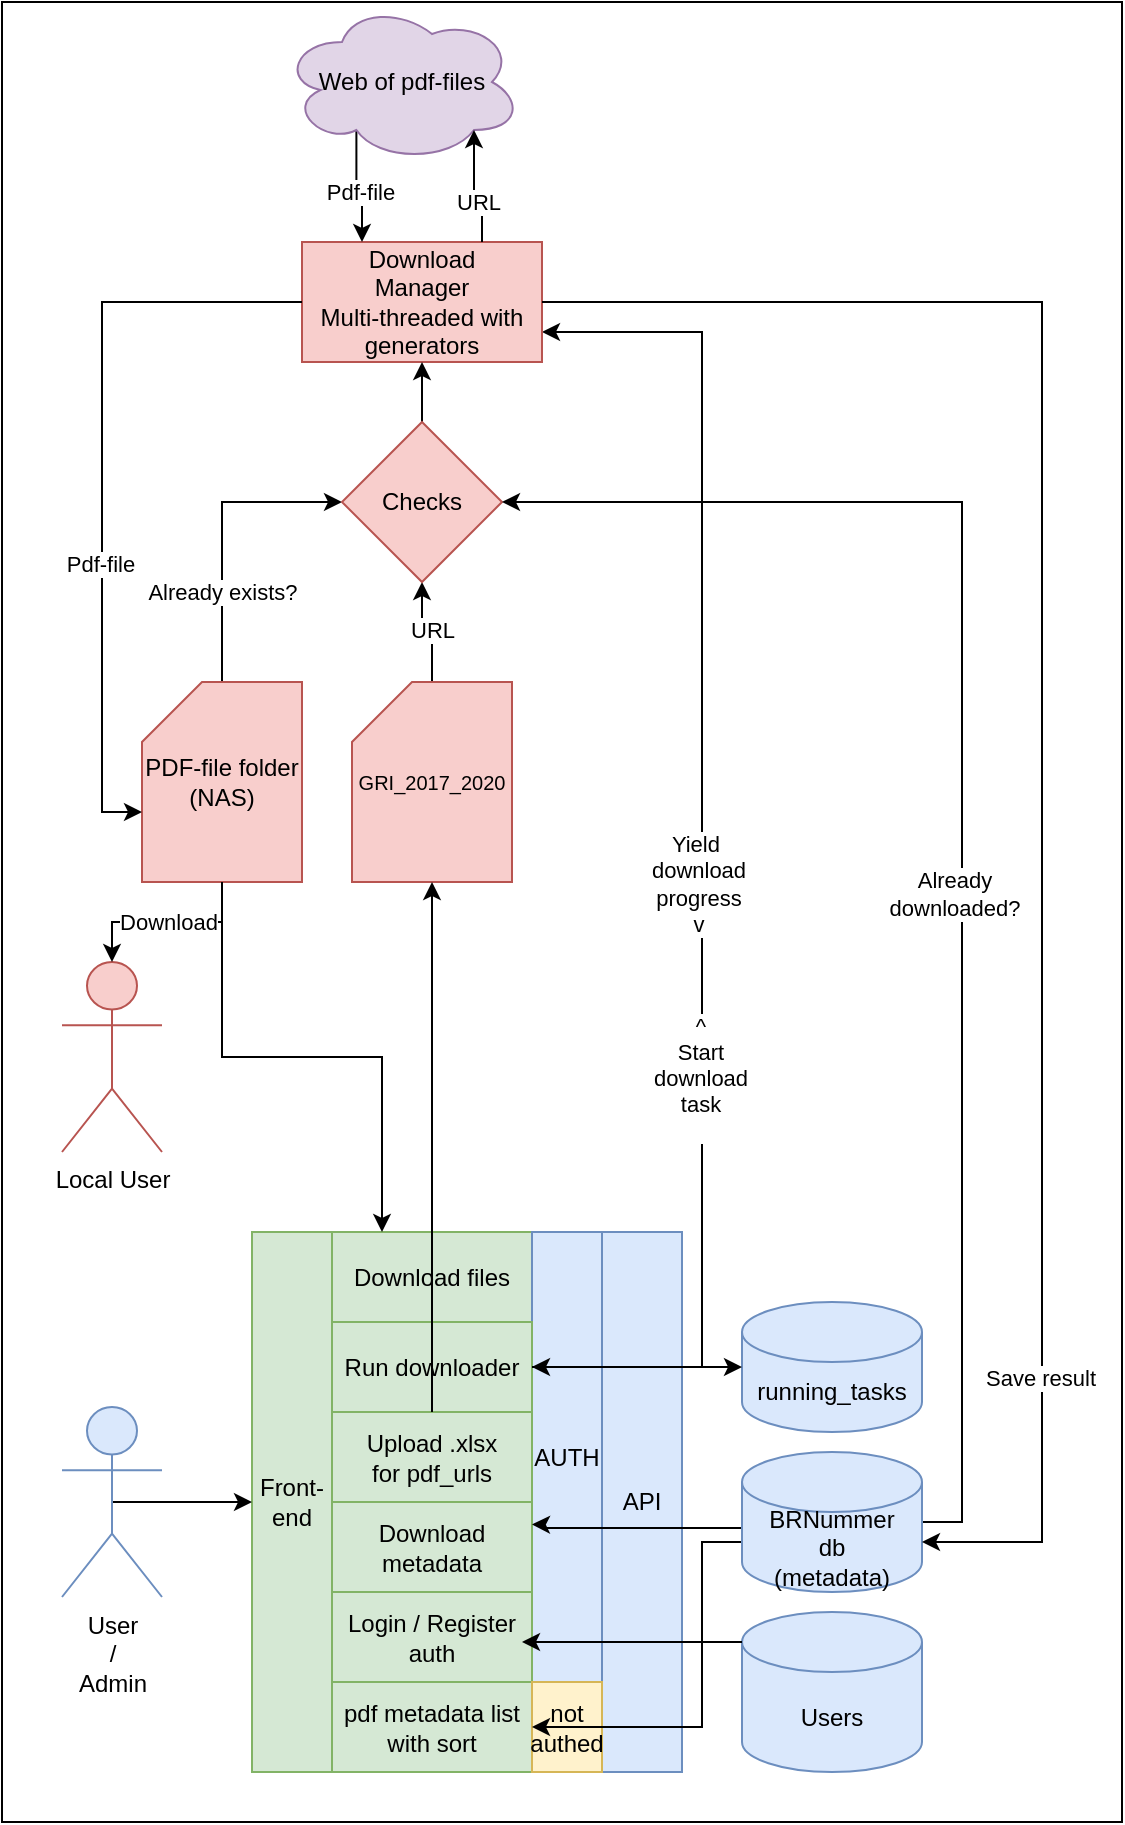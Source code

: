 <mxfile version="24.2.5" type="device">
  <diagram name="Side-1" id="DkK2Di8HYiKeLqJ8IuG8">
    <mxGraphModel dx="1434" dy="738" grid="1" gridSize="10" guides="1" tooltips="1" connect="1" arrows="1" fold="1" page="1" pageScale="1" pageWidth="827" pageHeight="1169" math="0" shadow="0">
      <root>
        <mxCell id="0" />
        <mxCell id="1" parent="0" />
        <mxCell id="Ww7x_YqbgWSV1PURzLCq-35" value="" style="rounded=0;whiteSpace=wrap;html=1;" vertex="1" parent="1">
          <mxGeometry x="10" y="10" width="560" height="910" as="geometry" />
        </mxCell>
        <mxCell id="Ww7x_YqbgWSV1PURzLCq-25" value="Download files" style="rounded=0;whiteSpace=wrap;html=1;fillColor=#d5e8d4;strokeColor=#82b366;" vertex="1" parent="1">
          <mxGeometry x="175" y="625" width="100" height="45" as="geometry" />
        </mxCell>
        <mxCell id="eEYf0YfA6NWy8jPU72UB-28" value="API" style="rounded=0;whiteSpace=wrap;html=1;fillColor=#dae8fc;strokeColor=#6c8ebf;" parent="1" vertex="1">
          <mxGeometry x="310" y="625" width="40" height="270" as="geometry" />
        </mxCell>
        <mxCell id="eEYf0YfA6NWy8jPU72UB-36" value="AUTH" style="rounded=0;whiteSpace=wrap;html=1;fillColor=#dae8fc;strokeColor=#6c8ebf;" parent="1" vertex="1">
          <mxGeometry x="275" y="625" width="35" height="225" as="geometry" />
        </mxCell>
        <mxCell id="eEYf0YfA6NWy8jPU72UB-66" value="Front-end" style="rounded=0;whiteSpace=wrap;html=1;fillColor=#d5e8d4;strokeColor=#82b366;" parent="1" vertex="1">
          <mxGeometry x="135" y="625" width="40" height="270" as="geometry" />
        </mxCell>
        <mxCell id="Ww7x_YqbgWSV1PURzLCq-32" style="edgeStyle=orthogonalEdgeStyle;rounded=0;orthogonalLoop=1;jettySize=auto;html=1;exitX=1;exitY=0.5;exitDx=0;exitDy=0;startArrow=classic;startFill=1;entryX=1;entryY=0.75;entryDx=0;entryDy=0;" edge="1" parent="1" source="Ww7x_YqbgWSV1PURzLCq-5" target="eEYf0YfA6NWy8jPU72UB-1">
          <mxGeometry relative="1" as="geometry">
            <mxPoint x="275" y="170" as="targetPoint" />
            <Array as="points">
              <mxPoint x="360" y="693" />
              <mxPoint x="360" y="175" />
            </Array>
          </mxGeometry>
        </mxCell>
        <mxCell id="Ww7x_YqbgWSV1PURzLCq-33" value="Yield&amp;nbsp;&lt;br&gt;download&lt;br&gt;progress&lt;div&gt;v&lt;/div&gt;" style="edgeLabel;html=1;align=center;verticalAlign=middle;resizable=0;points=[];" vertex="1" connectable="0" parent="Ww7x_YqbgWSV1PURzLCq-32">
          <mxGeometry x="-0.084" y="2" relative="1" as="geometry">
            <mxPoint y="-14" as="offset" />
          </mxGeometry>
        </mxCell>
        <mxCell id="Ww7x_YqbgWSV1PURzLCq-34" value="^&lt;br&gt;Start&lt;br&gt;download&lt;br&gt;task&lt;div&gt;&lt;br&gt;&lt;/div&gt;" style="edgeLabel;html=1;align=center;verticalAlign=middle;resizable=0;points=[];" vertex="1" connectable="0" parent="Ww7x_YqbgWSV1PURzLCq-32">
          <mxGeometry x="-0.325" y="1" relative="1" as="geometry">
            <mxPoint y="1" as="offset" />
          </mxGeometry>
        </mxCell>
        <mxCell id="Ww7x_YqbgWSV1PURzLCq-5" value="Run downloader" style="rounded=0;whiteSpace=wrap;html=1;fillColor=#d5e8d4;strokeColor=#82b366;" vertex="1" parent="1">
          <mxGeometry x="175" y="670" width="100" height="45" as="geometry" />
        </mxCell>
        <mxCell id="Ww7x_YqbgWSV1PURzLCq-6" value="Upload&lt;span style=&quot;background-color: initial;&quot;&gt;&amp;nbsp;.xlsx&lt;/span&gt;&lt;div&gt;&lt;span style=&quot;background-color: initial;&quot;&gt;for pdf_urls&lt;/span&gt;&lt;/div&gt;" style="rounded=0;whiteSpace=wrap;html=1;fillColor=#d5e8d4;strokeColor=#82b366;" vertex="1" parent="1">
          <mxGeometry x="175" y="715" width="100" height="45" as="geometry" />
        </mxCell>
        <mxCell id="Ww7x_YqbgWSV1PURzLCq-7" value="Download metadata" style="rounded=0;whiteSpace=wrap;html=1;fillColor=#d5e8d4;strokeColor=#82b366;" vertex="1" parent="1">
          <mxGeometry x="175" y="760" width="100" height="45" as="geometry" />
        </mxCell>
        <mxCell id="Ww7x_YqbgWSV1PURzLCq-8" value="pdf metadata list with sort" style="rounded=0;whiteSpace=wrap;html=1;fillColor=#d5e8d4;strokeColor=#82b366;" vertex="1" parent="1">
          <mxGeometry x="175" y="850" width="100" height="45" as="geometry" />
        </mxCell>
        <mxCell id="Ww7x_YqbgWSV1PURzLCq-9" value="Login / Register&lt;br&gt;auth" style="rounded=0;whiteSpace=wrap;html=1;fillColor=#d5e8d4;strokeColor=#82b366;" vertex="1" parent="1">
          <mxGeometry x="175" y="805" width="100" height="45" as="geometry" />
        </mxCell>
        <mxCell id="Ww7x_YqbgWSV1PURzLCq-10" value="not authed" style="rounded=0;whiteSpace=wrap;html=1;fillColor=#fff2cc;strokeColor=#d6b656;" vertex="1" parent="1">
          <mxGeometry x="275" y="850" width="35" height="45" as="geometry" />
        </mxCell>
        <mxCell id="eEYf0YfA6NWy8jPU72UB-1" value="Download&lt;br&gt;Manager&lt;div&gt;Multi-threaded with generators&lt;/div&gt;" style="rounded=0;whiteSpace=wrap;html=1;fillColor=#f8cecc;strokeColor=#b85450;" parent="1" vertex="1">
          <mxGeometry x="160" y="130" width="120" height="60" as="geometry" />
        </mxCell>
        <mxCell id="eEYf0YfA6NWy8jPU72UB-13" style="edgeStyle=orthogonalEdgeStyle;rounded=0;orthogonalLoop=1;jettySize=auto;html=1;exitX=0.5;exitY=0;exitDx=0;exitDy=0;exitPerimeter=0;entryX=0;entryY=0.5;entryDx=0;entryDy=0;" parent="1" source="eEYf0YfA6NWy8jPU72UB-2" target="eEYf0YfA6NWy8jPU72UB-6" edge="1">
          <mxGeometry relative="1" as="geometry" />
        </mxCell>
        <mxCell id="eEYf0YfA6NWy8jPU72UB-14" value="Already exists?" style="edgeLabel;html=1;align=center;verticalAlign=middle;resizable=0;points=[];" parent="eEYf0YfA6NWy8jPU72UB-13" vertex="1" connectable="0">
          <mxGeometry x="-0.4" relative="1" as="geometry">
            <mxPoint as="offset" />
          </mxGeometry>
        </mxCell>
        <mxCell id="Ww7x_YqbgWSV1PURzLCq-26" style="edgeStyle=orthogonalEdgeStyle;rounded=0;orthogonalLoop=1;jettySize=auto;html=1;exitX=0.5;exitY=1;exitDx=0;exitDy=0;exitPerimeter=0;entryX=0.25;entryY=0;entryDx=0;entryDy=0;" edge="1" parent="1" source="eEYf0YfA6NWy8jPU72UB-2" target="Ww7x_YqbgWSV1PURzLCq-25">
          <mxGeometry relative="1" as="geometry" />
        </mxCell>
        <mxCell id="eEYf0YfA6NWy8jPU72UB-2" value="PDF-file folder&lt;div&gt;(NAS)&lt;/div&gt;" style="shape=card;whiteSpace=wrap;html=1;fillColor=#f8cecc;strokeColor=#b85450;" parent="1" vertex="1">
          <mxGeometry x="80" y="350" width="80" height="100" as="geometry" />
        </mxCell>
        <mxCell id="eEYf0YfA6NWy8jPU72UB-9" style="edgeStyle=orthogonalEdgeStyle;rounded=0;orthogonalLoop=1;jettySize=auto;html=1;exitX=0.5;exitY=0;exitDx=0;exitDy=0;exitPerimeter=0;entryX=0.5;entryY=1;entryDx=0;entryDy=0;" parent="1" source="eEYf0YfA6NWy8jPU72UB-3" target="eEYf0YfA6NWy8jPU72UB-6" edge="1">
          <mxGeometry relative="1" as="geometry" />
        </mxCell>
        <mxCell id="eEYf0YfA6NWy8jPU72UB-12" value="URL" style="edgeLabel;html=1;align=center;verticalAlign=middle;resizable=0;points=[];" parent="eEYf0YfA6NWy8jPU72UB-9" vertex="1" connectable="0">
          <mxGeometry x="-0.08" y="-1" relative="1" as="geometry">
            <mxPoint as="offset" />
          </mxGeometry>
        </mxCell>
        <mxCell id="eEYf0YfA6NWy8jPU72UB-3" value="&lt;font style=&quot;font-size: 10px;&quot;&gt;GRI_2017_2020&lt;/font&gt;" style="shape=card;whiteSpace=wrap;html=1;fillColor=#f8cecc;strokeColor=#b85450;" parent="1" vertex="1">
          <mxGeometry x="185" y="350" width="80" height="100" as="geometry" />
        </mxCell>
        <mxCell id="eEYf0YfA6NWy8jPU72UB-18" style="edgeStyle=orthogonalEdgeStyle;rounded=0;orthogonalLoop=1;jettySize=auto;html=1;exitX=0.31;exitY=0.8;exitDx=0;exitDy=0;exitPerimeter=0;entryX=0.25;entryY=0;entryDx=0;entryDy=0;" parent="1" source="eEYf0YfA6NWy8jPU72UB-5" target="eEYf0YfA6NWy8jPU72UB-1" edge="1">
          <mxGeometry relative="1" as="geometry" />
        </mxCell>
        <mxCell id="eEYf0YfA6NWy8jPU72UB-20" value="Pdf-file" style="edgeLabel;html=1;align=center;verticalAlign=middle;resizable=0;points=[];" parent="eEYf0YfA6NWy8jPU72UB-18" vertex="1" connectable="0">
          <mxGeometry x="0.054" y="2" relative="1" as="geometry">
            <mxPoint as="offset" />
          </mxGeometry>
        </mxCell>
        <mxCell id="eEYf0YfA6NWy8jPU72UB-5" value="Web of pdf-files" style="ellipse;shape=cloud;whiteSpace=wrap;html=1;fillColor=#e1d5e7;strokeColor=#9673a6;" parent="1" vertex="1">
          <mxGeometry x="150" y="10" width="120" height="80" as="geometry" />
        </mxCell>
        <mxCell id="eEYf0YfA6NWy8jPU72UB-15" style="edgeStyle=orthogonalEdgeStyle;rounded=0;orthogonalLoop=1;jettySize=auto;html=1;exitX=0.5;exitY=0;exitDx=0;exitDy=0;entryX=0.5;entryY=1;entryDx=0;entryDy=0;" parent="1" source="eEYf0YfA6NWy8jPU72UB-6" target="eEYf0YfA6NWy8jPU72UB-1" edge="1">
          <mxGeometry relative="1" as="geometry" />
        </mxCell>
        <mxCell id="eEYf0YfA6NWy8jPU72UB-6" value="Checks" style="rhombus;whiteSpace=wrap;html=1;fillColor=#f8cecc;strokeColor=#b85450;" parent="1" vertex="1">
          <mxGeometry x="180" y="220" width="80" height="80" as="geometry" />
        </mxCell>
        <mxCell id="eEYf0YfA6NWy8jPU72UB-17" style="edgeStyle=orthogonalEdgeStyle;rounded=0;orthogonalLoop=1;jettySize=auto;html=1;exitX=0.75;exitY=0;exitDx=0;exitDy=0;entryX=0.8;entryY=0.8;entryDx=0;entryDy=0;entryPerimeter=0;" parent="1" source="eEYf0YfA6NWy8jPU72UB-1" target="eEYf0YfA6NWy8jPU72UB-5" edge="1">
          <mxGeometry relative="1" as="geometry" />
        </mxCell>
        <mxCell id="eEYf0YfA6NWy8jPU72UB-19" value="URL" style="edgeLabel;html=1;align=center;verticalAlign=middle;resizable=0;points=[];" parent="eEYf0YfA6NWy8jPU72UB-17" vertex="1" connectable="0">
          <mxGeometry x="-0.267" relative="1" as="geometry">
            <mxPoint as="offset" />
          </mxGeometry>
        </mxCell>
        <mxCell id="eEYf0YfA6NWy8jPU72UB-21" style="edgeStyle=orthogonalEdgeStyle;rounded=0;orthogonalLoop=1;jettySize=auto;html=1;exitX=0;exitY=0.5;exitDx=0;exitDy=0;entryX=0;entryY=0;entryDx=0;entryDy=65;entryPerimeter=0;" parent="1" source="eEYf0YfA6NWy8jPU72UB-1" target="eEYf0YfA6NWy8jPU72UB-2" edge="1">
          <mxGeometry relative="1" as="geometry" />
        </mxCell>
        <mxCell id="eEYf0YfA6NWy8jPU72UB-22" value="Pdf-file" style="edgeLabel;html=1;align=center;verticalAlign=middle;resizable=0;points=[];" parent="eEYf0YfA6NWy8jPU72UB-21" vertex="1" connectable="0">
          <mxGeometry x="0.232" y="-1" relative="1" as="geometry">
            <mxPoint as="offset" />
          </mxGeometry>
        </mxCell>
        <mxCell id="Ww7x_YqbgWSV1PURzLCq-22" style="edgeStyle=orthogonalEdgeStyle;rounded=0;orthogonalLoop=1;jettySize=auto;html=1;entryX=0;entryY=0.5;entryDx=0;entryDy=0;exitX=1;exitY=0.25;exitDx=0;exitDy=0;startArrow=classic;startFill=1;" edge="1" parent="1" source="Ww7x_YqbgWSV1PURzLCq-7" target="Ww7x_YqbgWSV1PURzLCq-10">
          <mxGeometry relative="1" as="geometry">
            <mxPoint x="280" y="773" as="sourcePoint" />
            <Array as="points">
              <mxPoint x="280" y="771" />
              <mxPoint x="280" y="773" />
              <mxPoint x="380" y="773" />
              <mxPoint x="380" y="780" />
              <mxPoint x="360" y="780" />
              <mxPoint x="360" y="873" />
            </Array>
          </mxGeometry>
        </mxCell>
        <mxCell id="Ww7x_YqbgWSV1PURzLCq-27" style="edgeStyle=orthogonalEdgeStyle;rounded=0;orthogonalLoop=1;jettySize=auto;html=1;exitX=1;exitY=0.5;exitDx=0;exitDy=0;exitPerimeter=0;entryX=1;entryY=0.5;entryDx=0;entryDy=0;" edge="1" parent="1" source="eEYf0YfA6NWy8jPU72UB-25" target="eEYf0YfA6NWy8jPU72UB-6">
          <mxGeometry relative="1" as="geometry" />
        </mxCell>
        <mxCell id="Ww7x_YqbgWSV1PURzLCq-30" value="Already&lt;br&gt;downloaded?" style="edgeLabel;html=1;align=center;verticalAlign=middle;resizable=0;points=[];" vertex="1" connectable="0" parent="Ww7x_YqbgWSV1PURzLCq-27">
          <mxGeometry x="-0.121" y="4" relative="1" as="geometry">
            <mxPoint as="offset" />
          </mxGeometry>
        </mxCell>
        <mxCell id="eEYf0YfA6NWy8jPU72UB-25" value="BRNummer&lt;div&gt;db&lt;br&gt;(metadata)&lt;/div&gt;" style="shape=cylinder3;whiteSpace=wrap;html=1;boundedLbl=1;backgroundOutline=1;size=15;fillColor=#dae8fc;strokeColor=#6c8ebf;" parent="1" vertex="1">
          <mxGeometry x="380" y="735" width="90" height="70" as="geometry" />
        </mxCell>
        <mxCell id="eEYf0YfA6NWy8jPU72UB-27" value="Users" style="shape=cylinder3;whiteSpace=wrap;html=1;boundedLbl=1;backgroundOutline=1;size=15;fillColor=#dae8fc;strokeColor=#6c8ebf;" parent="1" vertex="1">
          <mxGeometry x="380" y="815" width="90" height="80" as="geometry" />
        </mxCell>
        <mxCell id="Ww7x_YqbgWSV1PURzLCq-29" style="edgeStyle=orthogonalEdgeStyle;rounded=0;orthogonalLoop=1;jettySize=auto;html=1;exitX=0.5;exitY=0.5;exitDx=0;exitDy=0;exitPerimeter=0;entryX=0;entryY=0.5;entryDx=0;entryDy=0;" edge="1" parent="1" source="eEYf0YfA6NWy8jPU72UB-29" target="eEYf0YfA6NWy8jPU72UB-66">
          <mxGeometry relative="1" as="geometry" />
        </mxCell>
        <mxCell id="eEYf0YfA6NWy8jPU72UB-29" value="User&lt;br&gt;/&lt;br&gt;Admin" style="shape=umlActor;verticalLabelPosition=bottom;verticalAlign=top;html=1;outlineConnect=0;fillColor=#dae8fc;strokeColor=#6c8ebf;" parent="1" vertex="1">
          <mxGeometry x="40" y="712.5" width="50" height="95" as="geometry" />
        </mxCell>
        <mxCell id="eEYf0YfA6NWy8jPU72UB-37" value="Local User" style="shape=umlActor;verticalLabelPosition=bottom;verticalAlign=top;html=1;outlineConnect=0;fillColor=#f8cecc;strokeColor=#b85450;" parent="1" vertex="1">
          <mxGeometry x="40" y="490" width="50" height="95" as="geometry" />
        </mxCell>
        <mxCell id="eEYf0YfA6NWy8jPU72UB-40" style="edgeStyle=orthogonalEdgeStyle;rounded=0;orthogonalLoop=1;jettySize=auto;html=1;exitX=0.5;exitY=1;exitDx=0;exitDy=0;exitPerimeter=0;entryX=0.5;entryY=0;entryDx=0;entryDy=0;entryPerimeter=0;" parent="1" source="eEYf0YfA6NWy8jPU72UB-2" target="eEYf0YfA6NWy8jPU72UB-37" edge="1">
          <mxGeometry relative="1" as="geometry" />
        </mxCell>
        <mxCell id="eEYf0YfA6NWy8jPU72UB-41" value="Download" style="edgeLabel;html=1;align=center;verticalAlign=middle;resizable=0;points=[];" parent="eEYf0YfA6NWy8jPU72UB-40" vertex="1" connectable="0">
          <mxGeometry x="-0.011" relative="1" as="geometry">
            <mxPoint as="offset" />
          </mxGeometry>
        </mxCell>
        <mxCell id="Ww7x_YqbgWSV1PURzLCq-1" value="running_tasks" style="shape=cylinder3;whiteSpace=wrap;html=1;boundedLbl=1;backgroundOutline=1;size=15;fillColor=#dae8fc;strokeColor=#6c8ebf;" vertex="1" parent="1">
          <mxGeometry x="380" y="660" width="90" height="65" as="geometry" />
        </mxCell>
        <mxCell id="Ww7x_YqbgWSV1PURzLCq-18" style="edgeStyle=orthogonalEdgeStyle;rounded=0;orthogonalLoop=1;jettySize=auto;html=1;exitX=0.5;exitY=0;exitDx=0;exitDy=0;" edge="1" parent="1" source="Ww7x_YqbgWSV1PURzLCq-6" target="eEYf0YfA6NWy8jPU72UB-3">
          <mxGeometry relative="1" as="geometry" />
        </mxCell>
        <mxCell id="Ww7x_YqbgWSV1PURzLCq-19" style="edgeStyle=orthogonalEdgeStyle;rounded=0;orthogonalLoop=1;jettySize=auto;html=1;exitX=1;exitY=0.5;exitDx=0;exitDy=0;entryX=0;entryY=0.5;entryDx=0;entryDy=0;entryPerimeter=0;" edge="1" parent="1" source="Ww7x_YqbgWSV1PURzLCq-5" target="Ww7x_YqbgWSV1PURzLCq-1">
          <mxGeometry relative="1" as="geometry" />
        </mxCell>
        <mxCell id="Ww7x_YqbgWSV1PURzLCq-28" style="edgeStyle=orthogonalEdgeStyle;rounded=0;orthogonalLoop=1;jettySize=auto;html=1;exitX=1;exitY=0.5;exitDx=0;exitDy=0;" edge="1" parent="1" source="eEYf0YfA6NWy8jPU72UB-1">
          <mxGeometry relative="1" as="geometry">
            <mxPoint x="470" y="780" as="targetPoint" />
            <Array as="points">
              <mxPoint x="530" y="160" />
              <mxPoint x="530" y="780" />
              <mxPoint x="470" y="780" />
            </Array>
          </mxGeometry>
        </mxCell>
        <mxCell id="Ww7x_YqbgWSV1PURzLCq-31" value="Save result" style="edgeLabel;html=1;align=center;verticalAlign=middle;resizable=0;points=[];" vertex="1" connectable="0" parent="Ww7x_YqbgWSV1PURzLCq-28">
          <mxGeometry x="-0.006" y="-1" relative="1" as="geometry">
            <mxPoint y="326" as="offset" />
          </mxGeometry>
        </mxCell>
        <mxCell id="Ww7x_YqbgWSV1PURzLCq-36" style="edgeStyle=orthogonalEdgeStyle;rounded=0;orthogonalLoop=1;jettySize=auto;html=1;exitX=0;exitY=0;exitDx=0;exitDy=15;exitPerimeter=0;" edge="1" parent="1" source="eEYf0YfA6NWy8jPU72UB-27">
          <mxGeometry relative="1" as="geometry">
            <mxPoint x="270" y="830" as="targetPoint" />
            <Array as="points">
              <mxPoint x="277" y="830" />
            </Array>
          </mxGeometry>
        </mxCell>
      </root>
    </mxGraphModel>
  </diagram>
</mxfile>

